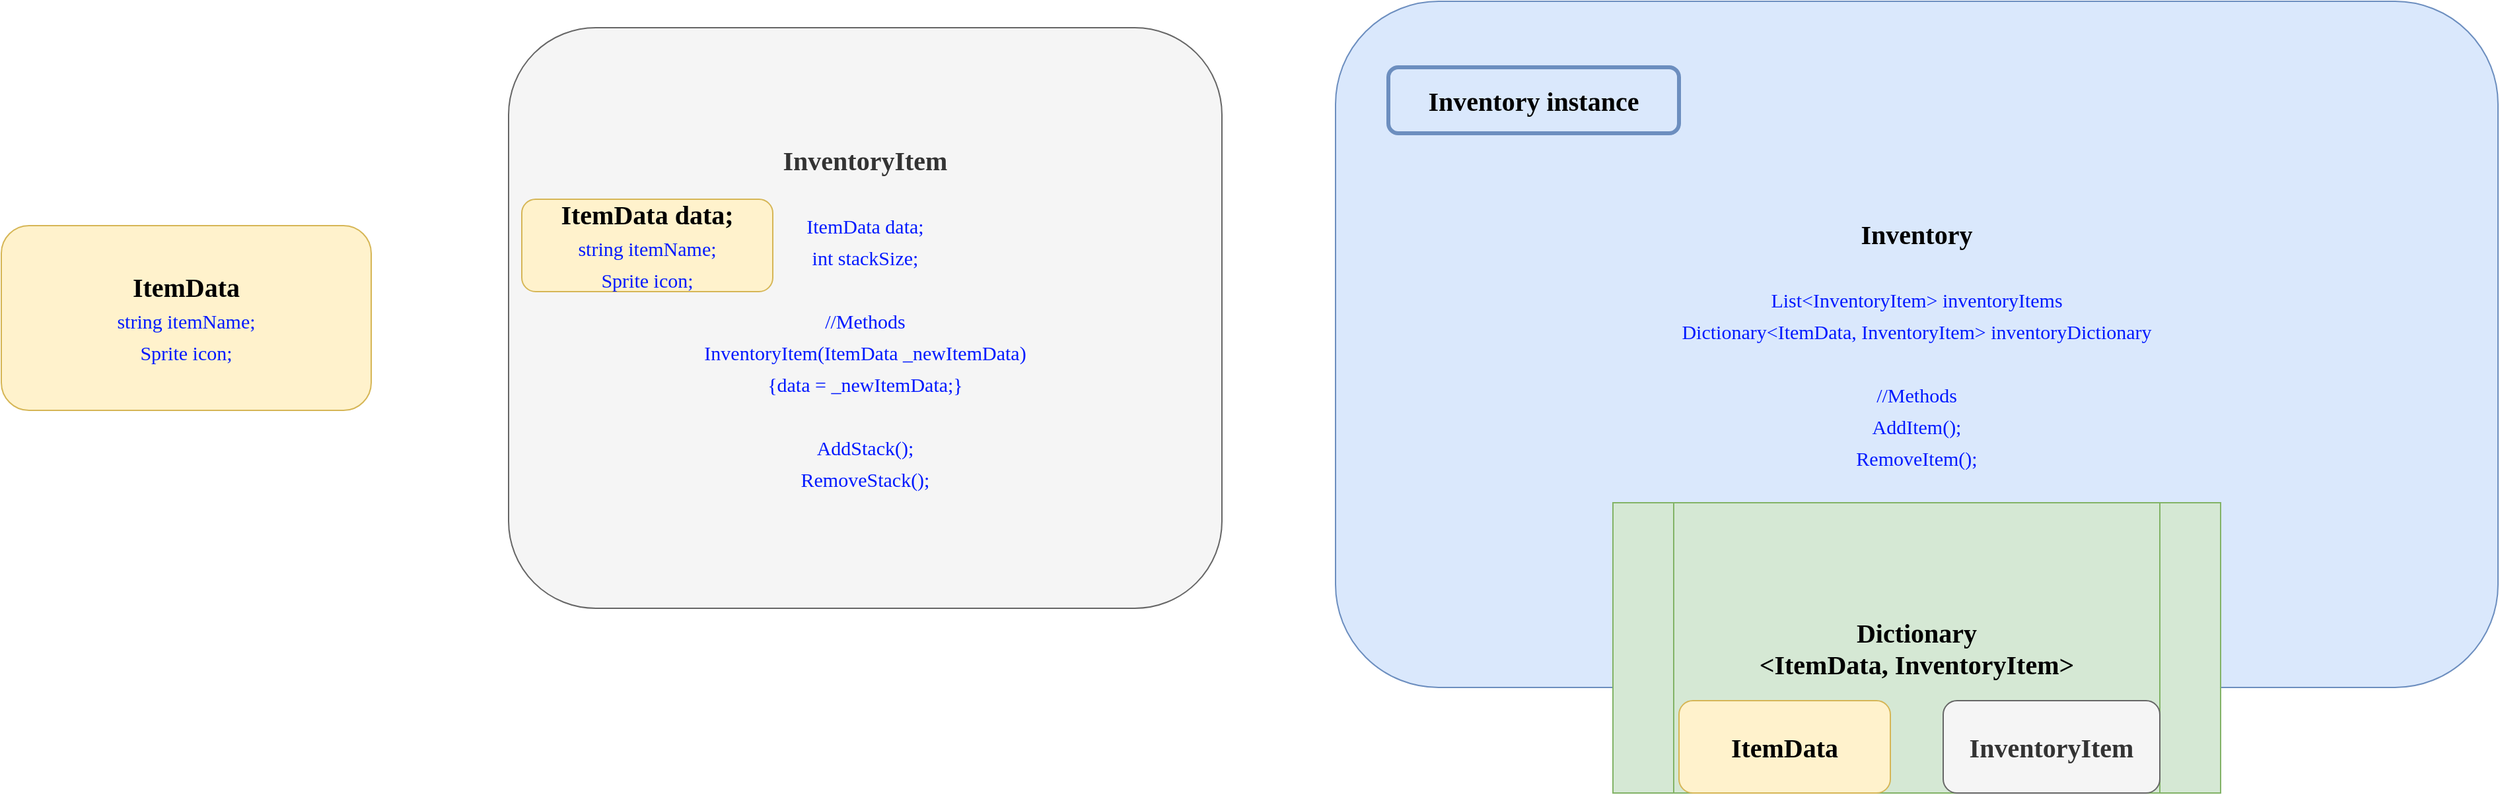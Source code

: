 <mxfile version="27.0.3">
  <diagram name="第 1 页" id="d9a0k_mFq8F035uaQbnA">
    <mxGraphModel dx="2037" dy="2279" grid="1" gridSize="10" guides="1" tooltips="1" connect="1" arrows="1" fold="1" page="1" pageScale="1" pageWidth="827" pageHeight="1169" math="0" shadow="0">
      <root>
        <mxCell id="0" />
        <mxCell id="1" parent="0" />
        <mxCell id="zPP25lYwPmgQLzwcbYbT-2" value="ItemData&lt;div&gt;&lt;span style=&quot;font-weight: normal;&quot;&gt;&lt;font style=&quot;font-size: 15px; color: rgb(0, 25, 255);&quot;&gt;string itemName;&lt;/font&gt;&lt;/span&gt;&lt;/div&gt;&lt;div&gt;&lt;span style=&quot;font-weight: normal;&quot;&gt;&lt;font style=&quot;font-size: 15px; color: rgb(0, 25, 255);&quot;&gt;Sprite icon;&lt;/font&gt;&lt;/span&gt;&lt;/div&gt;" style="rounded=1;whiteSpace=wrap;html=1;fillColor=#fff2cc;strokeColor=#d6b656;fontSize=20;fontStyle=1;fontFamily=Comic Sans MS;" vertex="1" parent="1">
          <mxGeometry x="30" y="30" width="280" height="140" as="geometry" />
        </mxCell>
        <mxCell id="zPP25lYwPmgQLzwcbYbT-6" value="Inventory&lt;div&gt;&lt;br&gt;&lt;div&gt;&lt;font color=&quot;#0019ff&quot;&gt;&lt;span style=&quot;font-size: 15px; font-weight: 400;&quot;&gt;List&amp;lt;InventoryItem&amp;gt; inventoryItems&lt;/span&gt;&lt;/font&gt;&lt;/div&gt;&lt;div&gt;&lt;span style=&quot;font-weight: normal;&quot;&gt;&lt;font style=&quot;font-size: 15px; color: rgb(0, 25, 255);&quot;&gt;Dictionary&amp;lt;ItemData, InventoryItem&amp;gt; inventoryDictionary&lt;/font&gt;&lt;/span&gt;&lt;/div&gt;&lt;/div&gt;&lt;div&gt;&lt;span style=&quot;font-weight: normal;&quot;&gt;&lt;font style=&quot;font-size: 15px; color: rgb(0, 25, 255);&quot;&gt;&lt;br&gt;&lt;/font&gt;&lt;/span&gt;&lt;/div&gt;&lt;div&gt;&lt;span style=&quot;font-weight: normal;&quot;&gt;&lt;font style=&quot;font-size: 15px; color: rgb(0, 25, 255);&quot;&gt;//Methods&lt;/font&gt;&lt;/span&gt;&lt;/div&gt;&lt;div&gt;&lt;font color=&quot;#0019ff&quot;&gt;&lt;span style=&quot;font-size: 15px; font-weight: 400;&quot;&gt;AddItem();&lt;/span&gt;&lt;/font&gt;&lt;/div&gt;&lt;div&gt;&lt;font color=&quot;#0019ff&quot;&gt;&lt;span style=&quot;font-size: 15px; font-weight: 400;&quot;&gt;RemoveItem();&lt;/span&gt;&lt;/font&gt;&lt;/div&gt;" style="rounded=1;whiteSpace=wrap;html=1;fillColor=#dae8fc;strokeColor=#6c8ebf;fontSize=20;fontStyle=1;fontFamily=Comic Sans MS;" vertex="1" parent="1">
          <mxGeometry x="1040" y="-140" width="880" height="520" as="geometry" />
        </mxCell>
        <mxCell id="zPP25lYwPmgQLzwcbYbT-7" value="" style="group" vertex="1" connectable="0" parent="1">
          <mxGeometry x="414" y="-120" width="540" height="440" as="geometry" />
        </mxCell>
        <mxCell id="zPP25lYwPmgQLzwcbYbT-3" value="InventoryItem&lt;div&gt;&lt;br&gt;&lt;div&gt;&lt;span style=&quot;font-weight: normal;&quot;&gt;&lt;font style=&quot;font-size: 15px; color: rgb(0, 25, 255);&quot;&gt;ItemData data;&lt;/font&gt;&lt;/span&gt;&lt;/div&gt;&lt;div&gt;&lt;span style=&quot;font-weight: normal;&quot;&gt;&lt;font style=&quot;font-size: 15px; color: rgb(0, 25, 255);&quot;&gt;int stackSize;&lt;/font&gt;&lt;/span&gt;&lt;/div&gt;&lt;/div&gt;&lt;div&gt;&lt;span style=&quot;font-weight: normal;&quot;&gt;&lt;font style=&quot;font-size: 15px; color: rgb(0, 25, 255);&quot;&gt;&lt;br&gt;&lt;/font&gt;&lt;/span&gt;&lt;/div&gt;&lt;div&gt;&lt;span style=&quot;font-weight: normal;&quot;&gt;&lt;font style=&quot;font-size: 15px; color: rgb(0, 25, 255);&quot;&gt;//Methods&lt;/font&gt;&lt;/span&gt;&lt;/div&gt;&lt;div&gt;&lt;span style=&quot;font-weight: normal;&quot;&gt;&lt;font style=&quot;font-size: 15px; color: rgb(0, 25, 255);&quot;&gt;InventoryItem(ItemData _newItemData)&lt;/font&gt;&lt;/span&gt;&lt;/div&gt;&lt;div&gt;&lt;span style=&quot;font-weight: normal;&quot;&gt;&lt;font style=&quot;font-size: 15px; color: rgb(0, 25, 255);&quot;&gt;{data = _newItemData;}&lt;/font&gt;&lt;/span&gt;&lt;/div&gt;&lt;div&gt;&lt;span style=&quot;font-weight: normal;&quot;&gt;&lt;font style=&quot;font-size: 15px; color: rgb(0, 25, 255);&quot;&gt;&lt;br&gt;&lt;/font&gt;&lt;/span&gt;&lt;/div&gt;&lt;div&gt;&lt;span style=&quot;font-weight: normal;&quot;&gt;&lt;font style=&quot;font-size: 15px; color: rgb(0, 25, 255);&quot;&gt;AddStack();&lt;/font&gt;&lt;/span&gt;&lt;/div&gt;&lt;div&gt;&lt;span style=&quot;font-weight: normal;&quot;&gt;&lt;font style=&quot;font-size: 15px; color: rgb(0, 25, 255);&quot;&gt;RemoveStack();&lt;/font&gt;&lt;/span&gt;&lt;/div&gt;" style="rounded=1;whiteSpace=wrap;html=1;fillColor=#f5f5f5;strokeColor=#666666;fontSize=20;fontStyle=1;fontFamily=Comic Sans MS;fontColor=#333333;" vertex="1" parent="zPP25lYwPmgQLzwcbYbT-7">
          <mxGeometry width="540" height="440" as="geometry" />
        </mxCell>
        <mxCell id="zPP25lYwPmgQLzwcbYbT-4" value="ItemData data;&lt;div&gt;&lt;span style=&quot;font-weight: normal;&quot;&gt;&lt;font style=&quot;font-size: 15px; color: rgb(0, 25, 255);&quot;&gt;string itemName;&lt;/font&gt;&lt;/span&gt;&lt;/div&gt;&lt;div&gt;&lt;span style=&quot;font-weight: normal;&quot;&gt;&lt;font style=&quot;font-size: 15px; color: rgb(0, 25, 255);&quot;&gt;Sprite icon;&lt;/font&gt;&lt;/span&gt;&lt;/div&gt;" style="rounded=1;whiteSpace=wrap;html=1;fillColor=#fff2cc;strokeColor=#d6b656;fontSize=20;fontStyle=1;fontFamily=Comic Sans MS;" vertex="1" parent="zPP25lYwPmgQLzwcbYbT-7">
          <mxGeometry x="10" y="130" width="190" height="70" as="geometry" />
        </mxCell>
        <mxCell id="zPP25lYwPmgQLzwcbYbT-8" value="Inventory instance" style="rounded=1;whiteSpace=wrap;html=1;fillColor=#dae8fc;strokeColor=#6c8ebf;fontSize=20;fontStyle=1;fontFamily=Comic Sans MS;strokeWidth=3;" vertex="1" parent="1">
          <mxGeometry x="1080" y="-90" width="220" height="50" as="geometry" />
        </mxCell>
        <mxCell id="zPP25lYwPmgQLzwcbYbT-18" value="" style="group" vertex="1" connectable="0" parent="1">
          <mxGeometry x="1250" y="240" width="460" height="220" as="geometry" />
        </mxCell>
        <mxCell id="zPP25lYwPmgQLzwcbYbT-9" value="Dictionary&lt;div&gt;&amp;lt;ItemData, InventoryItem&amp;gt;&lt;/div&gt;" style="shape=process;whiteSpace=wrap;html=1;backgroundOutline=1;fillColor=#d5e8d4;strokeColor=#82b366;fontStyle=1;fontSize=20;fontFamily=Comic Sans MS;" vertex="1" parent="zPP25lYwPmgQLzwcbYbT-18">
          <mxGeometry width="460" height="220" as="geometry" />
        </mxCell>
        <mxCell id="zPP25lYwPmgQLzwcbYbT-13" value="ItemData" style="rounded=1;whiteSpace=wrap;html=1;fillColor=#fff2cc;strokeColor=#d6b656;fontSize=20;fontStyle=1;fontFamily=Comic Sans MS;" vertex="1" parent="zPP25lYwPmgQLzwcbYbT-18">
          <mxGeometry x="50" y="150" width="160" height="70" as="geometry" />
        </mxCell>
        <mxCell id="zPP25lYwPmgQLzwcbYbT-16" value="InventoryItem" style="rounded=1;whiteSpace=wrap;html=1;fillColor=#f5f5f5;strokeColor=#666666;fontSize=20;fontStyle=1;fontFamily=Comic Sans MS;fontColor=#333333;container=0;" vertex="1" parent="zPP25lYwPmgQLzwcbYbT-18">
          <mxGeometry x="250" y="150" width="164" height="70" as="geometry" />
        </mxCell>
      </root>
    </mxGraphModel>
  </diagram>
</mxfile>
